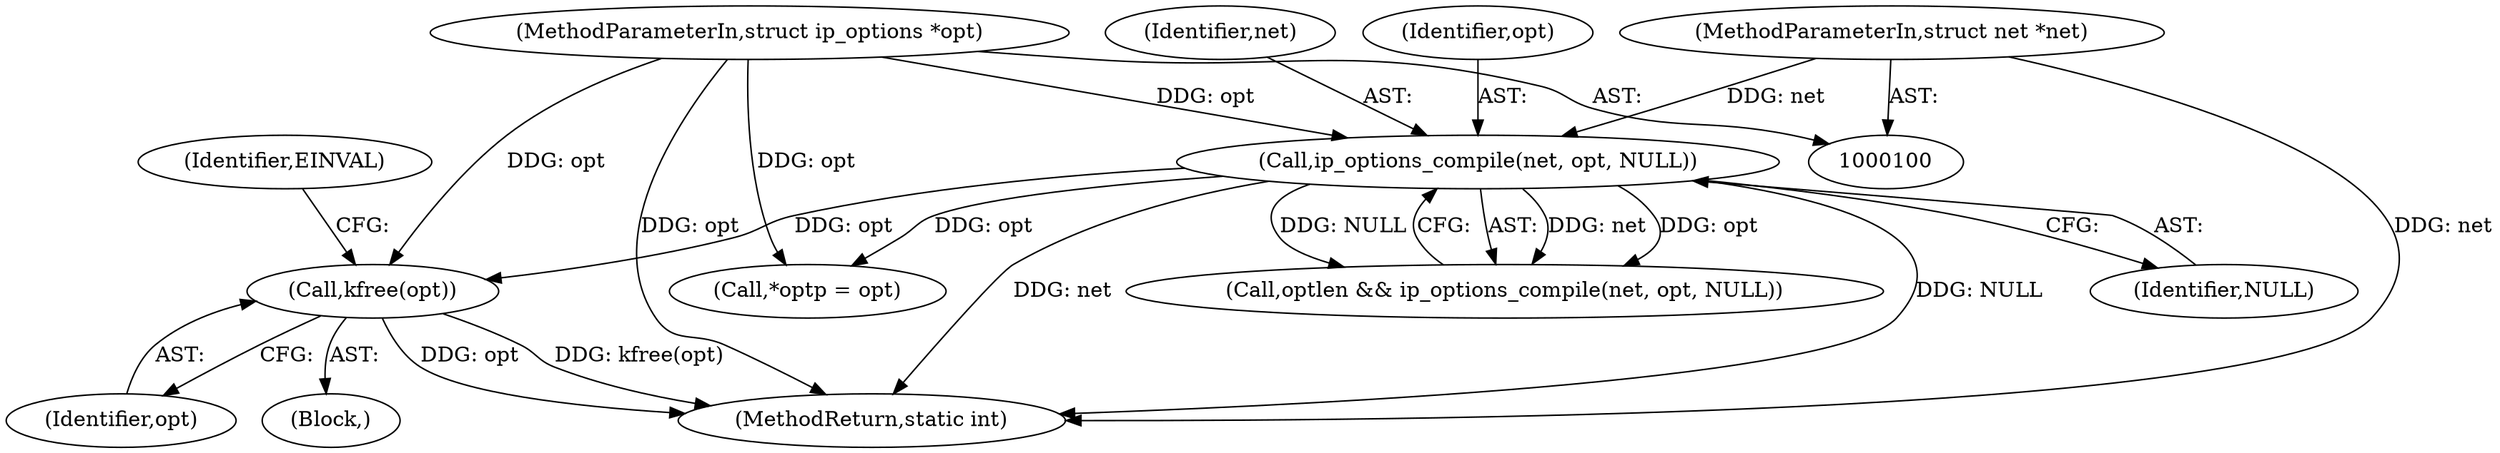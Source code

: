 digraph "1_linux_f6d8bd051c391c1c0458a30b2a7abcd939329259_19@API" {
"1000131" [label="(Call,kfree(opt))"];
"1000126" [label="(Call,ip_options_compile(net, opt, NULL))"];
"1000101" [label="(MethodParameterIn,struct net *net)"];
"1000103" [label="(MethodParameterIn,struct ip_options *opt)"];
"1000126" [label="(Call,ip_options_compile(net, opt, NULL))"];
"1000127" [label="(Identifier,net)"];
"1000130" [label="(Block,)"];
"1000129" [label="(Identifier,NULL)"];
"1000131" [label="(Call,kfree(opt))"];
"1000139" [label="(Call,*optp = opt)"];
"1000132" [label="(Identifier,opt)"];
"1000135" [label="(Identifier,EINVAL)"];
"1000124" [label="(Call,optlen && ip_options_compile(net, opt, NULL))"];
"1000128" [label="(Identifier,opt)"];
"1000101" [label="(MethodParameterIn,struct net *net)"];
"1000103" [label="(MethodParameterIn,struct ip_options *opt)"];
"1000145" [label="(MethodReturn,static int)"];
"1000131" -> "1000130"  [label="AST: "];
"1000131" -> "1000132"  [label="CFG: "];
"1000132" -> "1000131"  [label="AST: "];
"1000135" -> "1000131"  [label="CFG: "];
"1000131" -> "1000145"  [label="DDG: opt"];
"1000131" -> "1000145"  [label="DDG: kfree(opt)"];
"1000126" -> "1000131"  [label="DDG: opt"];
"1000103" -> "1000131"  [label="DDG: opt"];
"1000126" -> "1000124"  [label="AST: "];
"1000126" -> "1000129"  [label="CFG: "];
"1000127" -> "1000126"  [label="AST: "];
"1000128" -> "1000126"  [label="AST: "];
"1000129" -> "1000126"  [label="AST: "];
"1000124" -> "1000126"  [label="CFG: "];
"1000126" -> "1000145"  [label="DDG: net"];
"1000126" -> "1000145"  [label="DDG: NULL"];
"1000126" -> "1000124"  [label="DDG: net"];
"1000126" -> "1000124"  [label="DDG: opt"];
"1000126" -> "1000124"  [label="DDG: NULL"];
"1000101" -> "1000126"  [label="DDG: net"];
"1000103" -> "1000126"  [label="DDG: opt"];
"1000126" -> "1000139"  [label="DDG: opt"];
"1000101" -> "1000100"  [label="AST: "];
"1000101" -> "1000145"  [label="DDG: net"];
"1000103" -> "1000100"  [label="AST: "];
"1000103" -> "1000145"  [label="DDG: opt"];
"1000103" -> "1000139"  [label="DDG: opt"];
}
